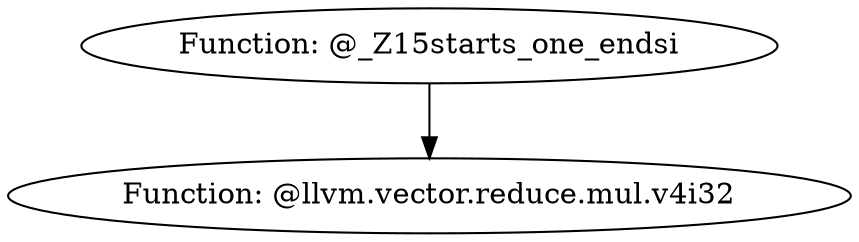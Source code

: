 digraph CallGraph {
    // Nodes
    "Function: @_Z15starts_one_endsi" [label="Function: @_Z15starts_one_endsi"];
    "Function: @llvm.vector.reduce.mul.v4i32" [label="Function: @llvm.vector.reduce.mul.v4i32"];
    
    // Edges
    "Function: @_Z15starts_one_endsi" -> "Function: @llvm.vector.reduce.mul.v4i32";
}

